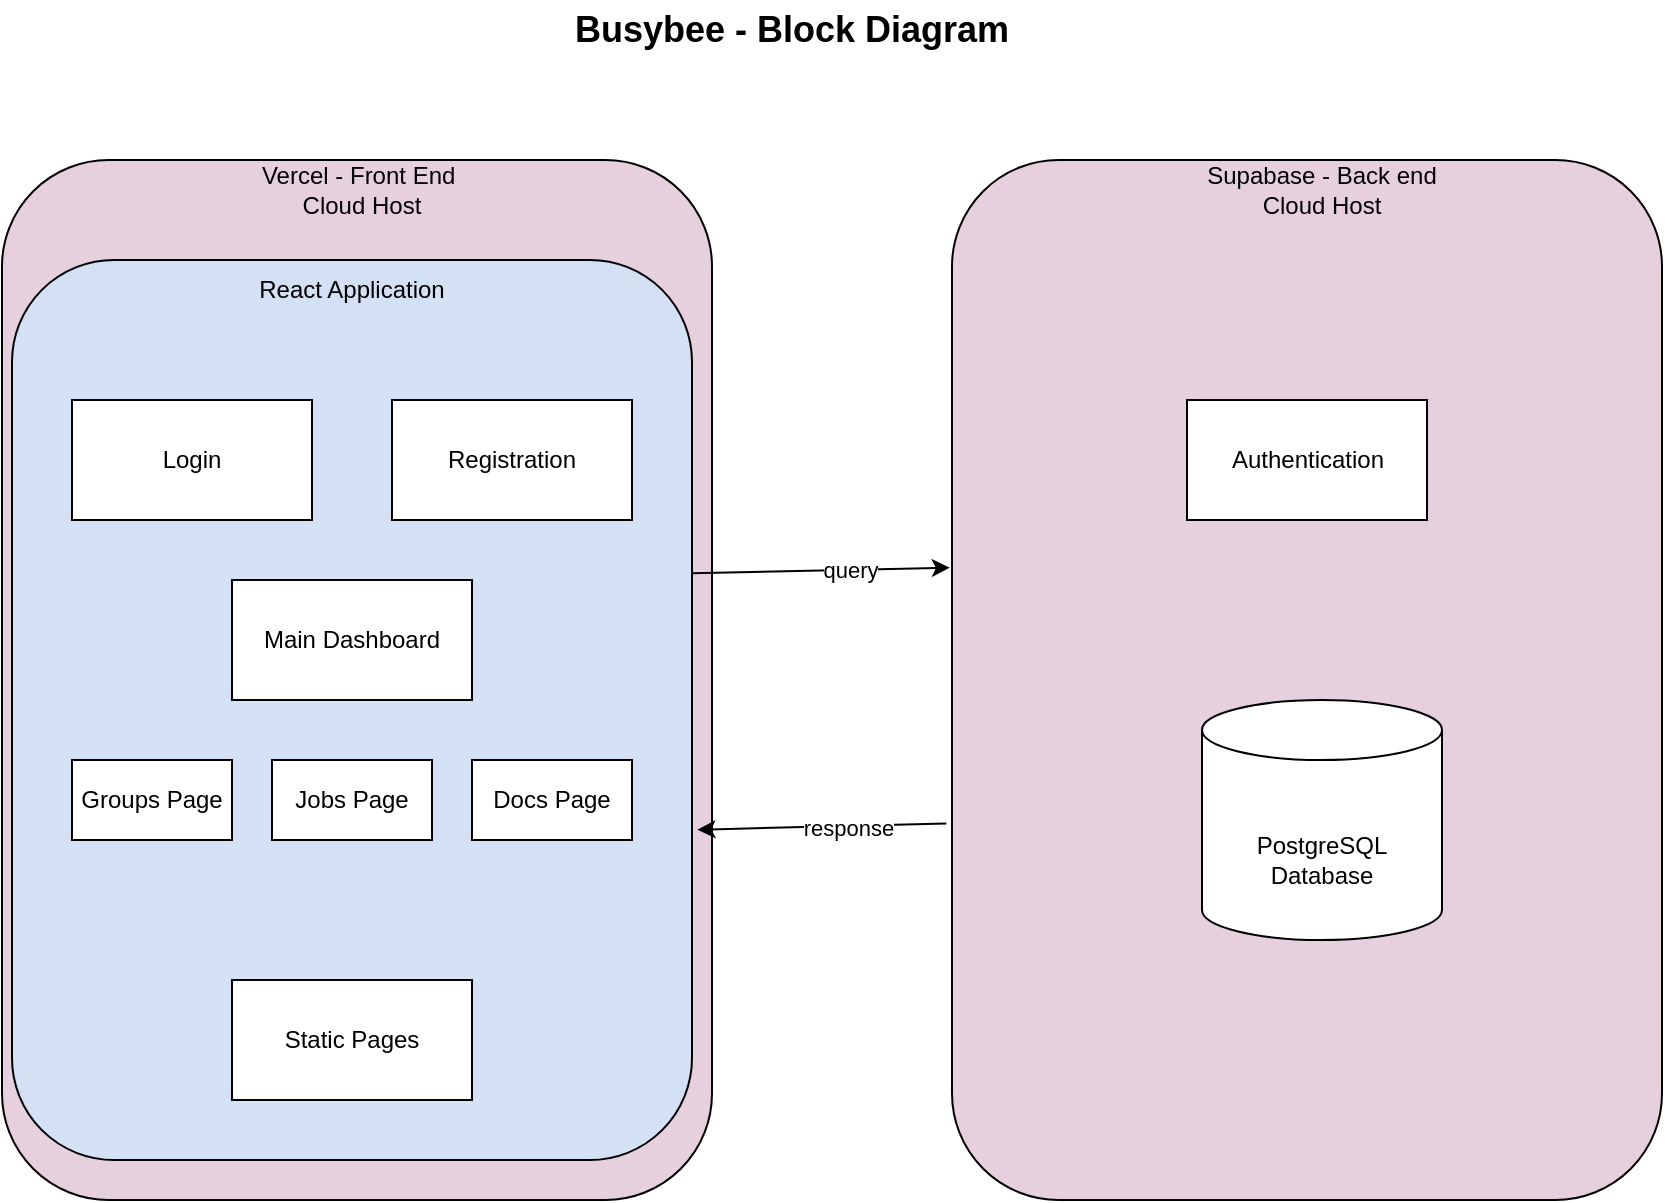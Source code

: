 <mxfile version="26.0.14">
  <diagram name="Page-1" id="EUseEEQiChLkj1hIR0zX">
    <mxGraphModel dx="1311" dy="681" grid="1" gridSize="10" guides="1" tooltips="1" connect="1" arrows="1" fold="1" page="1" pageScale="1" pageWidth="850" pageHeight="1100" math="0" shadow="0">
      <root>
        <mxCell id="0" />
        <mxCell id="1" parent="0" />
        <mxCell id="xPClVFYPSuH1FQGQGxeN-13" value="" style="rounded=1;whiteSpace=wrap;html=1;fillColor=light-dark(#E6D0DE,#000000);" vertex="1" parent="1">
          <mxGeometry x="480" y="80" width="355" height="520" as="geometry" />
        </mxCell>
        <mxCell id="xPClVFYPSuH1FQGQGxeN-8" value="" style="rounded=1;whiteSpace=wrap;html=1;fillColor=light-dark(#E6D0DE,var(--ge-dark-color, #121212));" vertex="1" parent="1">
          <mxGeometry x="5" y="80" width="355" height="520" as="geometry" />
        </mxCell>
        <mxCell id="xPClVFYPSuH1FQGQGxeN-9" value="" style="rounded=1;whiteSpace=wrap;html=1;fillColor=light-dark(#D4E1F5,var(--ge-dark-color, #121212));" vertex="1" parent="1">
          <mxGeometry x="10" y="130" width="340" height="450" as="geometry" />
        </mxCell>
        <mxCell id="xPClVFYPSuH1FQGQGxeN-1" value="&lt;font style=&quot;font-size: 18px;&quot;&gt;&lt;b&gt;Busybee - Block Diagram&lt;/b&gt;&lt;/font&gt;" style="text;html=1;align=center;verticalAlign=middle;whiteSpace=wrap;rounded=0;" vertex="1" parent="1">
          <mxGeometry x="280" width="240" height="30" as="geometry" />
        </mxCell>
        <mxCell id="xPClVFYPSuH1FQGQGxeN-3" value="Vercel - Front End&amp;nbsp;&lt;div&gt;Cloud Host&lt;/div&gt;" style="text;html=1;align=center;verticalAlign=middle;whiteSpace=wrap;rounded=0;" vertex="1" parent="1">
          <mxGeometry x="100" y="80" width="170" height="30" as="geometry" />
        </mxCell>
        <mxCell id="xPClVFYPSuH1FQGQGxeN-6" value="Supabase - Back end&lt;div&gt;Cloud Host&lt;/div&gt;" style="text;html=1;align=center;verticalAlign=middle;whiteSpace=wrap;rounded=0;" vertex="1" parent="1">
          <mxGeometry x="600" y="80" width="130" height="30" as="geometry" />
        </mxCell>
        <mxCell id="xPClVFYPSuH1FQGQGxeN-7" value="React Application" style="text;html=1;align=center;verticalAlign=middle;whiteSpace=wrap;rounded=0;" vertex="1" parent="1">
          <mxGeometry x="125" y="130" width="110" height="30" as="geometry" />
        </mxCell>
        <mxCell id="xPClVFYPSuH1FQGQGxeN-10" value="Login" style="rounded=0;whiteSpace=wrap;html=1;" vertex="1" parent="1">
          <mxGeometry x="40" y="200" width="120" height="60" as="geometry" />
        </mxCell>
        <mxCell id="xPClVFYPSuH1FQGQGxeN-11" value="Registration" style="rounded=0;whiteSpace=wrap;html=1;" vertex="1" parent="1">
          <mxGeometry x="200" y="200" width="120" height="60" as="geometry" />
        </mxCell>
        <mxCell id="xPClVFYPSuH1FQGQGxeN-12" value="Main Dashboard" style="rounded=0;whiteSpace=wrap;html=1;" vertex="1" parent="1">
          <mxGeometry x="120" y="290" width="120" height="60" as="geometry" />
        </mxCell>
        <mxCell id="xPClVFYPSuH1FQGQGxeN-16" value="Groups Page" style="rounded=0;whiteSpace=wrap;html=1;" vertex="1" parent="1">
          <mxGeometry x="40" y="380" width="80" height="40" as="geometry" />
        </mxCell>
        <mxCell id="xPClVFYPSuH1FQGQGxeN-22" value="&lt;div&gt;&lt;br&gt;&lt;/div&gt;&lt;div&gt;PostgreSQL&lt;/div&gt;&lt;div&gt;Database&lt;/div&gt;" style="shape=cylinder3;whiteSpace=wrap;html=1;boundedLbl=1;backgroundOutline=1;size=15;" vertex="1" parent="1">
          <mxGeometry x="605" y="350" width="120" height="120" as="geometry" />
        </mxCell>
        <mxCell id="xPClVFYPSuH1FQGQGxeN-24" value="Static Pages" style="rounded=0;whiteSpace=wrap;html=1;" vertex="1" parent="1">
          <mxGeometry x="120" y="490" width="120" height="60" as="geometry" />
        </mxCell>
        <mxCell id="xPClVFYPSuH1FQGQGxeN-26" value="Authentication" style="rounded=0;whiteSpace=wrap;html=1;" vertex="1" parent="1">
          <mxGeometry x="597.5" y="200" width="120" height="60" as="geometry" />
        </mxCell>
        <mxCell id="xPClVFYPSuH1FQGQGxeN-29" value="" style="endArrow=classic;html=1;rounded=0;exitX=0.999;exitY=0.348;exitDx=0;exitDy=0;exitPerimeter=0;entryX=-0.003;entryY=0.392;entryDx=0;entryDy=0;entryPerimeter=0;" edge="1" parent="1" source="xPClVFYPSuH1FQGQGxeN-9" target="xPClVFYPSuH1FQGQGxeN-13">
          <mxGeometry width="50" height="50" relative="1" as="geometry">
            <mxPoint x="440" y="410" as="sourcePoint" />
            <mxPoint x="490" y="360" as="targetPoint" />
          </mxGeometry>
        </mxCell>
        <mxCell id="xPClVFYPSuH1FQGQGxeN-30" value="query" style="edgeLabel;html=1;align=center;verticalAlign=middle;resizable=0;points=[];" vertex="1" connectable="0" parent="xPClVFYPSuH1FQGQGxeN-29">
          <mxGeometry x="0.011" relative="1" as="geometry">
            <mxPoint x="14" as="offset" />
          </mxGeometry>
        </mxCell>
        <mxCell id="xPClVFYPSuH1FQGQGxeN-31" value="" style="endArrow=classic;html=1;rounded=0;exitX=-0.008;exitY=0.638;exitDx=0;exitDy=0;exitPerimeter=0;entryX=1.008;entryY=0.633;entryDx=0;entryDy=0;entryPerimeter=0;" edge="1" parent="1" source="xPClVFYPSuH1FQGQGxeN-13" target="xPClVFYPSuH1FQGQGxeN-9">
          <mxGeometry width="50" height="50" relative="1" as="geometry">
            <mxPoint x="440" y="410" as="sourcePoint" />
            <mxPoint x="490" y="360" as="targetPoint" />
          </mxGeometry>
        </mxCell>
        <mxCell id="xPClVFYPSuH1FQGQGxeN-32" value="response" style="edgeLabel;html=1;align=center;verticalAlign=middle;resizable=0;points=[];" vertex="1" connectable="0" parent="xPClVFYPSuH1FQGQGxeN-31">
          <mxGeometry x="-0.216" y="3" relative="1" as="geometry">
            <mxPoint y="-2" as="offset" />
          </mxGeometry>
        </mxCell>
        <mxCell id="xPClVFYPSuH1FQGQGxeN-33" value="Jobs Page" style="rounded=0;whiteSpace=wrap;html=1;" vertex="1" parent="1">
          <mxGeometry x="140" y="380" width="80" height="40" as="geometry" />
        </mxCell>
        <mxCell id="xPClVFYPSuH1FQGQGxeN-34" value="Docs Page" style="rounded=0;whiteSpace=wrap;html=1;" vertex="1" parent="1">
          <mxGeometry x="240" y="380" width="80" height="40" as="geometry" />
        </mxCell>
      </root>
    </mxGraphModel>
  </diagram>
</mxfile>
